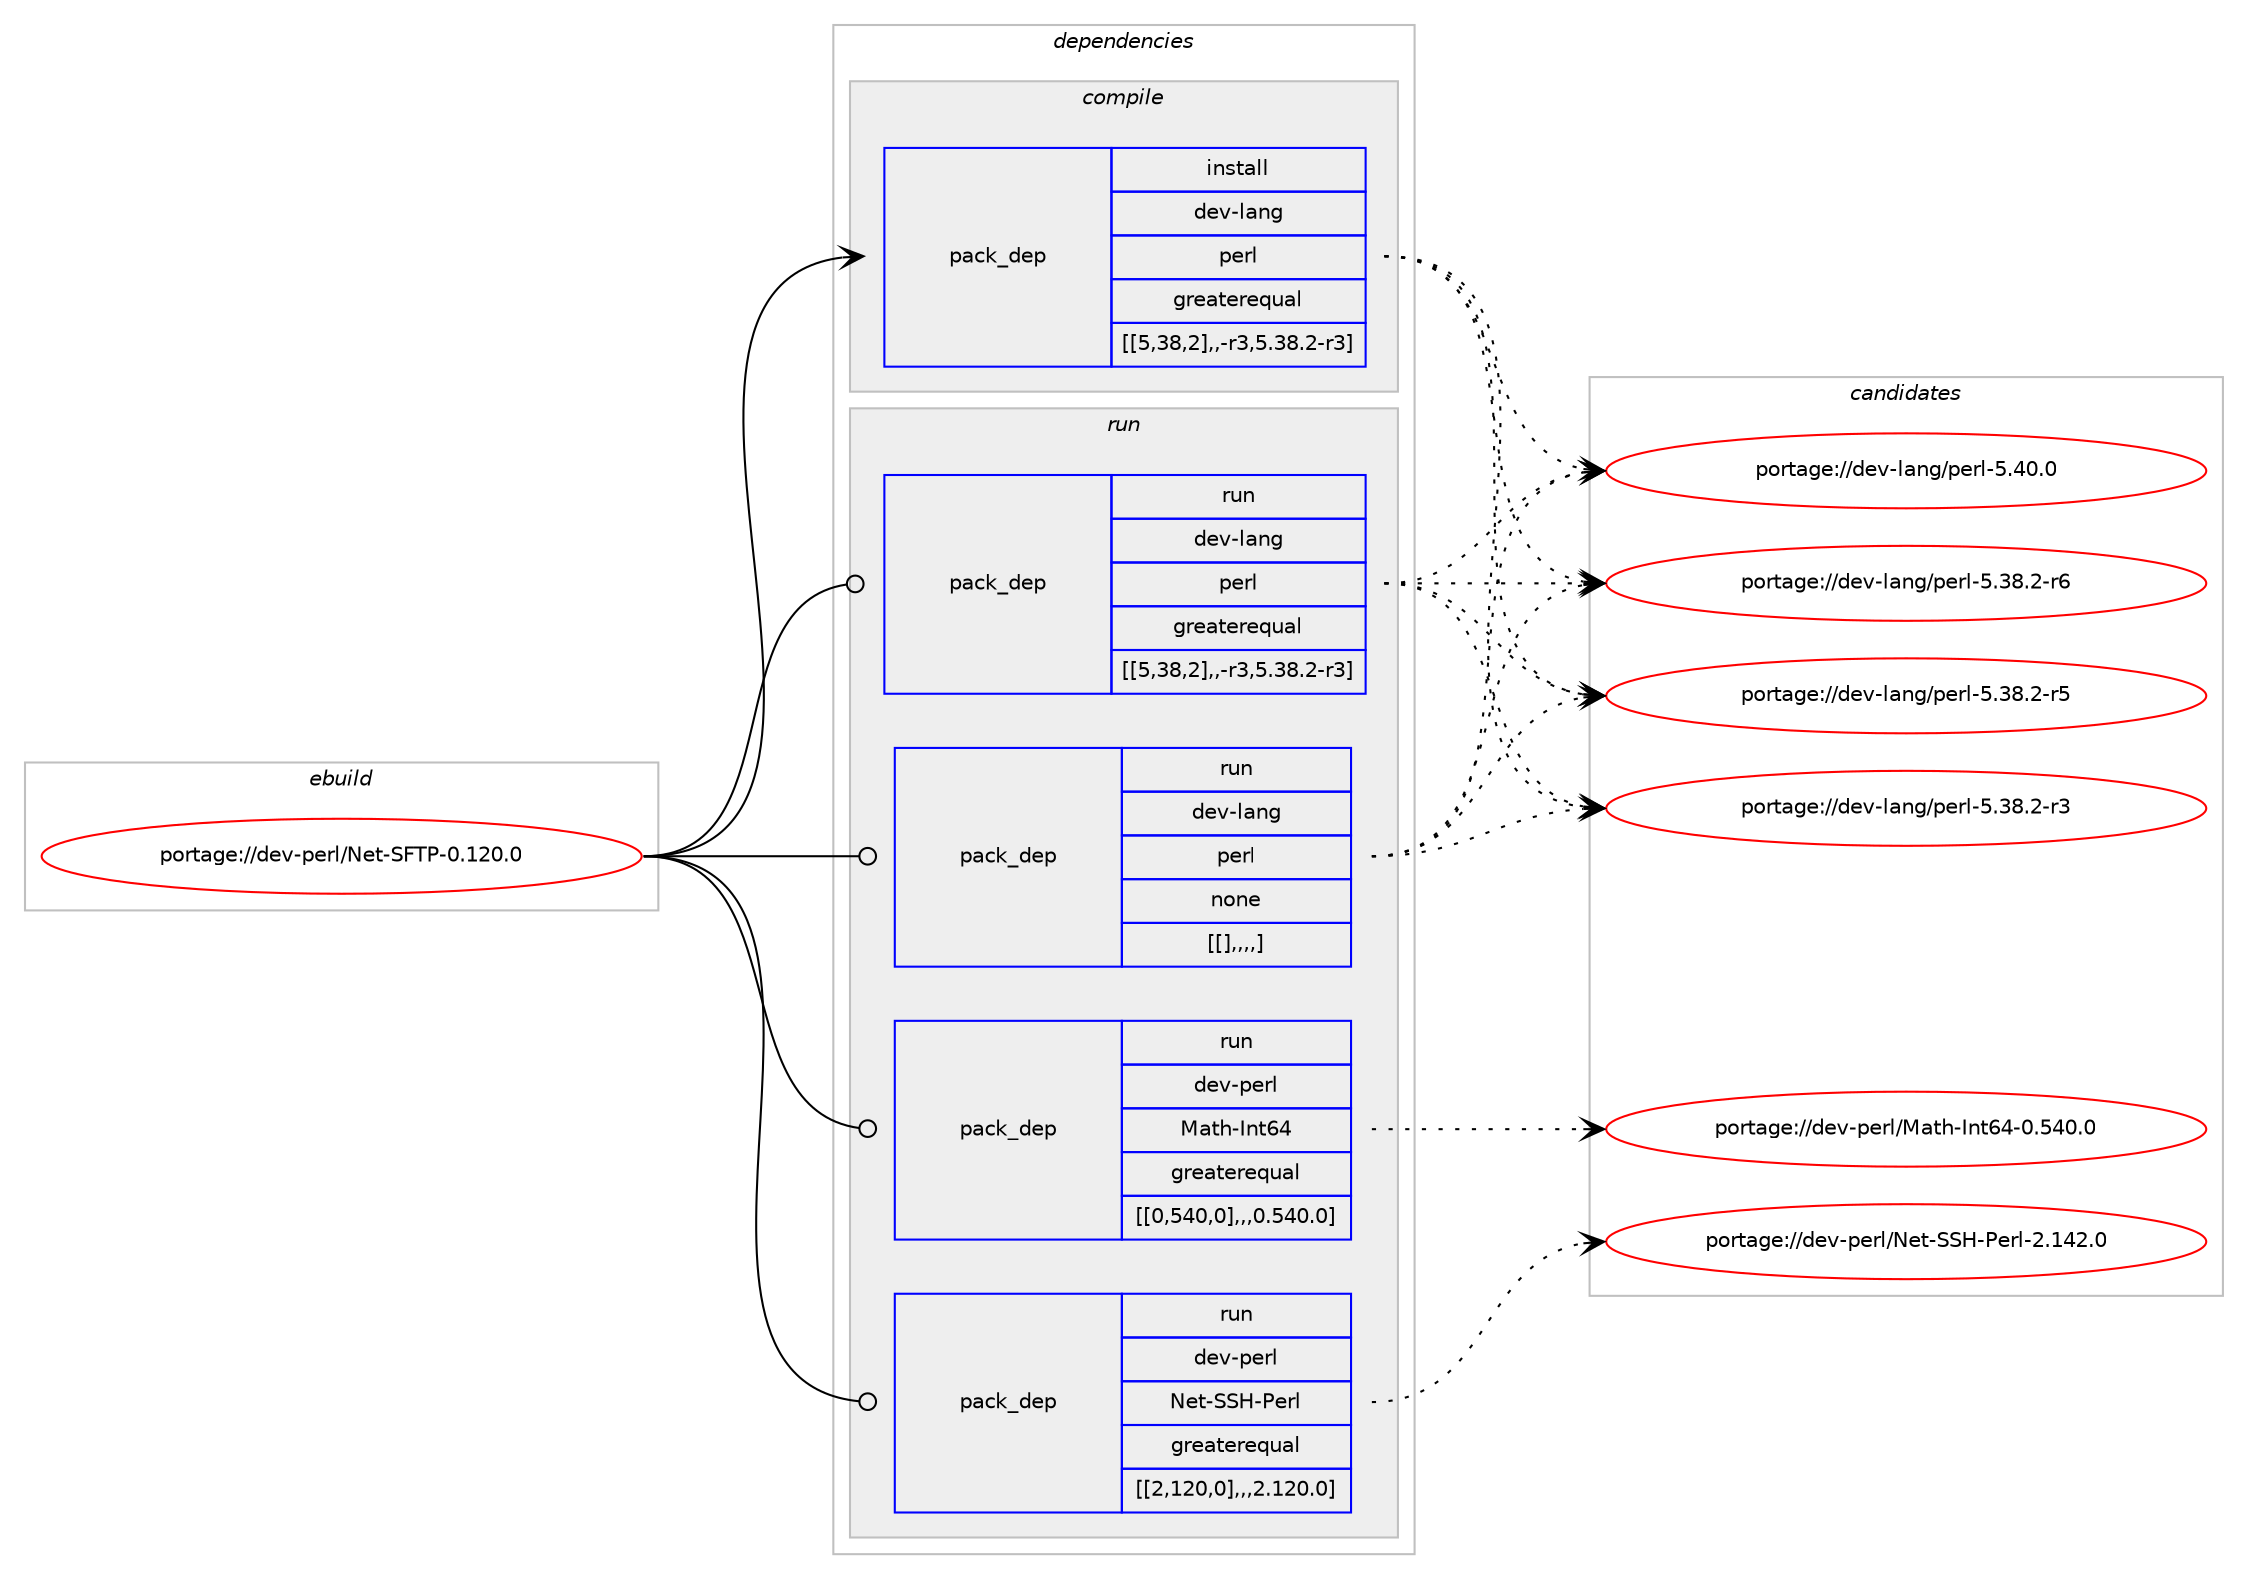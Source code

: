 digraph prolog {

# *************
# Graph options
# *************

newrank=true;
concentrate=true;
compound=true;
graph [rankdir=LR,fontname=Helvetica,fontsize=10,ranksep=1.5];#, ranksep=2.5, nodesep=0.2];
edge  [arrowhead=vee];
node  [fontname=Helvetica,fontsize=10];

# **********
# The ebuild
# **********

subgraph cluster_leftcol {
color=gray;
label=<<i>ebuild</i>>;
id [label="portage://dev-perl/Net-SFTP-0.120.0", color=red, width=4, href="../dev-perl/Net-SFTP-0.120.0.svg"];
}

# ****************
# The dependencies
# ****************

subgraph cluster_midcol {
color=gray;
label=<<i>dependencies</i>>;
subgraph cluster_compile {
fillcolor="#eeeeee";
style=filled;
label=<<i>compile</i>>;
subgraph pack103479 {
dependency135130 [label=<<TABLE BORDER="0" CELLBORDER="1" CELLSPACING="0" CELLPADDING="4" WIDTH="220"><TR><TD ROWSPAN="6" CELLPADDING="30">pack_dep</TD></TR><TR><TD WIDTH="110">install</TD></TR><TR><TD>dev-lang</TD></TR><TR><TD>perl</TD></TR><TR><TD>greaterequal</TD></TR><TR><TD>[[5,38,2],,-r3,5.38.2-r3]</TD></TR></TABLE>>, shape=none, color=blue];
}
id:e -> dependency135130:w [weight=20,style="solid",arrowhead="vee"];
}
subgraph cluster_compileandrun {
fillcolor="#eeeeee";
style=filled;
label=<<i>compile and run</i>>;
}
subgraph cluster_run {
fillcolor="#eeeeee";
style=filled;
label=<<i>run</i>>;
subgraph pack103480 {
dependency135131 [label=<<TABLE BORDER="0" CELLBORDER="1" CELLSPACING="0" CELLPADDING="4" WIDTH="220"><TR><TD ROWSPAN="6" CELLPADDING="30">pack_dep</TD></TR><TR><TD WIDTH="110">run</TD></TR><TR><TD>dev-lang</TD></TR><TR><TD>perl</TD></TR><TR><TD>greaterequal</TD></TR><TR><TD>[[5,38,2],,-r3,5.38.2-r3]</TD></TR></TABLE>>, shape=none, color=blue];
}
id:e -> dependency135131:w [weight=20,style="solid",arrowhead="odot"];
subgraph pack103481 {
dependency135132 [label=<<TABLE BORDER="0" CELLBORDER="1" CELLSPACING="0" CELLPADDING="4" WIDTH="220"><TR><TD ROWSPAN="6" CELLPADDING="30">pack_dep</TD></TR><TR><TD WIDTH="110">run</TD></TR><TR><TD>dev-lang</TD></TR><TR><TD>perl</TD></TR><TR><TD>none</TD></TR><TR><TD>[[],,,,]</TD></TR></TABLE>>, shape=none, color=blue];
}
id:e -> dependency135132:w [weight=20,style="solid",arrowhead="odot"];
subgraph pack103482 {
dependency135133 [label=<<TABLE BORDER="0" CELLBORDER="1" CELLSPACING="0" CELLPADDING="4" WIDTH="220"><TR><TD ROWSPAN="6" CELLPADDING="30">pack_dep</TD></TR><TR><TD WIDTH="110">run</TD></TR><TR><TD>dev-perl</TD></TR><TR><TD>Math-Int64</TD></TR><TR><TD>greaterequal</TD></TR><TR><TD>[[0,540,0],,,0.540.0]</TD></TR></TABLE>>, shape=none, color=blue];
}
id:e -> dependency135133:w [weight=20,style="solid",arrowhead="odot"];
subgraph pack103483 {
dependency135134 [label=<<TABLE BORDER="0" CELLBORDER="1" CELLSPACING="0" CELLPADDING="4" WIDTH="220"><TR><TD ROWSPAN="6" CELLPADDING="30">pack_dep</TD></TR><TR><TD WIDTH="110">run</TD></TR><TR><TD>dev-perl</TD></TR><TR><TD>Net-SSH-Perl</TD></TR><TR><TD>greaterequal</TD></TR><TR><TD>[[2,120,0],,,2.120.0]</TD></TR></TABLE>>, shape=none, color=blue];
}
id:e -> dependency135134:w [weight=20,style="solid",arrowhead="odot"];
}
}

# **************
# The candidates
# **************

subgraph cluster_choices {
rank=same;
color=gray;
label=<<i>candidates</i>>;

subgraph choice103479 {
color=black;
nodesep=1;
choice10010111845108971101034711210111410845534652484648 [label="portage://dev-lang/perl-5.40.0", color=red, width=4,href="../dev-lang/perl-5.40.0.svg"];
choice100101118451089711010347112101114108455346515646504511454 [label="portage://dev-lang/perl-5.38.2-r6", color=red, width=4,href="../dev-lang/perl-5.38.2-r6.svg"];
choice100101118451089711010347112101114108455346515646504511453 [label="portage://dev-lang/perl-5.38.2-r5", color=red, width=4,href="../dev-lang/perl-5.38.2-r5.svg"];
choice100101118451089711010347112101114108455346515646504511451 [label="portage://dev-lang/perl-5.38.2-r3", color=red, width=4,href="../dev-lang/perl-5.38.2-r3.svg"];
dependency135130:e -> choice10010111845108971101034711210111410845534652484648:w [style=dotted,weight="100"];
dependency135130:e -> choice100101118451089711010347112101114108455346515646504511454:w [style=dotted,weight="100"];
dependency135130:e -> choice100101118451089711010347112101114108455346515646504511453:w [style=dotted,weight="100"];
dependency135130:e -> choice100101118451089711010347112101114108455346515646504511451:w [style=dotted,weight="100"];
}
subgraph choice103480 {
color=black;
nodesep=1;
choice10010111845108971101034711210111410845534652484648 [label="portage://dev-lang/perl-5.40.0", color=red, width=4,href="../dev-lang/perl-5.40.0.svg"];
choice100101118451089711010347112101114108455346515646504511454 [label="portage://dev-lang/perl-5.38.2-r6", color=red, width=4,href="../dev-lang/perl-5.38.2-r6.svg"];
choice100101118451089711010347112101114108455346515646504511453 [label="portage://dev-lang/perl-5.38.2-r5", color=red, width=4,href="../dev-lang/perl-5.38.2-r5.svg"];
choice100101118451089711010347112101114108455346515646504511451 [label="portage://dev-lang/perl-5.38.2-r3", color=red, width=4,href="../dev-lang/perl-5.38.2-r3.svg"];
dependency135131:e -> choice10010111845108971101034711210111410845534652484648:w [style=dotted,weight="100"];
dependency135131:e -> choice100101118451089711010347112101114108455346515646504511454:w [style=dotted,weight="100"];
dependency135131:e -> choice100101118451089711010347112101114108455346515646504511453:w [style=dotted,weight="100"];
dependency135131:e -> choice100101118451089711010347112101114108455346515646504511451:w [style=dotted,weight="100"];
}
subgraph choice103481 {
color=black;
nodesep=1;
choice10010111845108971101034711210111410845534652484648 [label="portage://dev-lang/perl-5.40.0", color=red, width=4,href="../dev-lang/perl-5.40.0.svg"];
choice100101118451089711010347112101114108455346515646504511454 [label="portage://dev-lang/perl-5.38.2-r6", color=red, width=4,href="../dev-lang/perl-5.38.2-r6.svg"];
choice100101118451089711010347112101114108455346515646504511453 [label="portage://dev-lang/perl-5.38.2-r5", color=red, width=4,href="../dev-lang/perl-5.38.2-r5.svg"];
choice100101118451089711010347112101114108455346515646504511451 [label="portage://dev-lang/perl-5.38.2-r3", color=red, width=4,href="../dev-lang/perl-5.38.2-r3.svg"];
dependency135132:e -> choice10010111845108971101034711210111410845534652484648:w [style=dotted,weight="100"];
dependency135132:e -> choice100101118451089711010347112101114108455346515646504511454:w [style=dotted,weight="100"];
dependency135132:e -> choice100101118451089711010347112101114108455346515646504511453:w [style=dotted,weight="100"];
dependency135132:e -> choice100101118451089711010347112101114108455346515646504511451:w [style=dotted,weight="100"];
}
subgraph choice103482 {
color=black;
nodesep=1;
choice10010111845112101114108477797116104457311011654524548465352484648 [label="portage://dev-perl/Math-Int64-0.540.0", color=red, width=4,href="../dev-perl/Math-Int64-0.540.0.svg"];
dependency135133:e -> choice10010111845112101114108477797116104457311011654524548465352484648:w [style=dotted,weight="100"];
}
subgraph choice103483 {
color=black;
nodesep=1;
choice1001011184511210111410847781011164583837245801011141084550464952504648 [label="portage://dev-perl/Net-SSH-Perl-2.142.0", color=red, width=4,href="../dev-perl/Net-SSH-Perl-2.142.0.svg"];
dependency135134:e -> choice1001011184511210111410847781011164583837245801011141084550464952504648:w [style=dotted,weight="100"];
}
}

}
